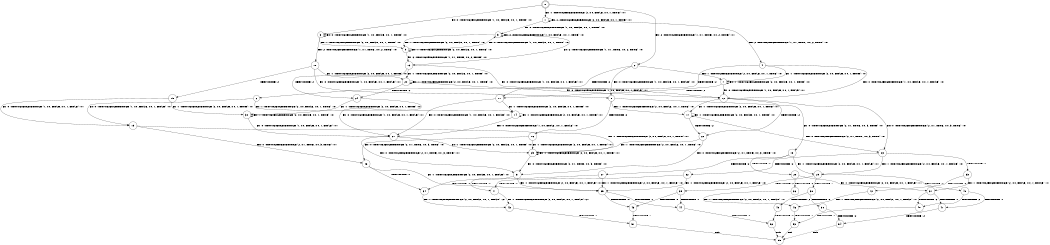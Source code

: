 digraph BCG {
size = "7, 10.5";
center = TRUE;
node [shape = circle];
0 [peripheries = 2];
0 -> 1 [label = "EX !1 !ATOMIC_EXCH_BRANCH (2, +0, FALSE, +0, 1, TRUE) !:0:"];
0 -> 2 [label = "EX !2 !ATOMIC_EXCH_BRANCH (1, +1, TRUE, +0, 2, TRUE) !:0:"];
0 -> 3 [label = "EX !0 !ATOMIC_EXCH_BRANCH (1, +0, FALSE, +0, 1, TRUE) !:0:"];
1 -> 4 [label = "EX !2 !ATOMIC_EXCH_BRANCH (1, +1, TRUE, +0, 2, TRUE) !:0:"];
1 -> 5 [label = "EX !0 !ATOMIC_EXCH_BRANCH (1, +0, FALSE, +0, 1, TRUE) !:0:"];
1 -> 1 [label = "EX !1 !ATOMIC_EXCH_BRANCH (2, +0, FALSE, +0, 1, TRUE) !:0:"];
2 -> 6 [label = "TERMINATE !2"];
2 -> 7 [label = "EX !1 !ATOMIC_EXCH_BRANCH (2, +0, FALSE, +0, 1, TRUE) !:0:"];
2 -> 8 [label = "EX !0 !ATOMIC_EXCH_BRANCH (1, +0, FALSE, +0, 1, FALSE) !:0:"];
3 -> 9 [label = "EX !1 !ATOMIC_EXCH_BRANCH (2, +0, FALSE, +0, 1, TRUE) !:0:"];
3 -> 10 [label = "EX !2 !ATOMIC_EXCH_BRANCH (1, +1, TRUE, +0, 2, TRUE) !:0:"];
3 -> 3 [label = "EX !0 !ATOMIC_EXCH_BRANCH (1, +0, FALSE, +0, 1, TRUE) !:0:"];
4 -> 11 [label = "TERMINATE !2"];
4 -> 12 [label = "EX !0 !ATOMIC_EXCH_BRANCH (1, +0, FALSE, +0, 1, FALSE) !:0:"];
4 -> 7 [label = "EX !1 !ATOMIC_EXCH_BRANCH (2, +0, FALSE, +0, 1, TRUE) !:0:"];
5 -> 13 [label = "EX !2 !ATOMIC_EXCH_BRANCH (1, +1, TRUE, +0, 2, TRUE) !:0:"];
5 -> 9 [label = "EX !1 !ATOMIC_EXCH_BRANCH (2, +0, FALSE, +0, 1, TRUE) !:0:"];
5 -> 5 [label = "EX !0 !ATOMIC_EXCH_BRANCH (1, +0, FALSE, +0, 1, TRUE) !:0:"];
6 -> 14 [label = "EX !1 !ATOMIC_EXCH_BRANCH (2, +0, FALSE, +0, 1, TRUE) !:0:"];
6 -> 15 [label = "EX !0 !ATOMIC_EXCH_BRANCH (1, +0, FALSE, +0, 1, FALSE) !:0:"];
7 -> 11 [label = "TERMINATE !2"];
7 -> 12 [label = "EX !0 !ATOMIC_EXCH_BRANCH (1, +0, FALSE, +0, 1, FALSE) !:0:"];
7 -> 7 [label = "EX !1 !ATOMIC_EXCH_BRANCH (2, +0, FALSE, +0, 1, TRUE) !:0:"];
8 -> 16 [label = "TERMINATE !2"];
8 -> 17 [label = "EX !1 !ATOMIC_EXCH_BRANCH (2, +0, FALSE, +0, 1, TRUE) !:0:"];
8 -> 18 [label = "EX !0 !ATOMIC_EXCH_BRANCH (2, +1, TRUE, +0, 3, TRUE) !:0:"];
9 -> 13 [label = "EX !2 !ATOMIC_EXCH_BRANCH (1, +1, TRUE, +0, 2, TRUE) !:0:"];
9 -> 9 [label = "EX !1 !ATOMIC_EXCH_BRANCH (2, +0, FALSE, +0, 1, TRUE) !:0:"];
9 -> 5 [label = "EX !0 !ATOMIC_EXCH_BRANCH (1, +0, FALSE, +0, 1, TRUE) !:0:"];
10 -> 19 [label = "TERMINATE !2"];
10 -> 20 [label = "EX !1 !ATOMIC_EXCH_BRANCH (2, +0, FALSE, +0, 1, TRUE) !:0:"];
10 -> 8 [label = "EX !0 !ATOMIC_EXCH_BRANCH (1, +0, FALSE, +0, 1, FALSE) !:0:"];
11 -> 21 [label = "EX !0 !ATOMIC_EXCH_BRANCH (1, +0, FALSE, +0, 1, FALSE) !:0:"];
11 -> 14 [label = "EX !1 !ATOMIC_EXCH_BRANCH (2, +0, FALSE, +0, 1, TRUE) !:0:"];
12 -> 22 [label = "TERMINATE !2"];
12 -> 17 [label = "EX !1 !ATOMIC_EXCH_BRANCH (2, +0, FALSE, +0, 1, TRUE) !:0:"];
12 -> 23 [label = "EX !0 !ATOMIC_EXCH_BRANCH (2, +1, TRUE, +0, 3, TRUE) !:0:"];
13 -> 24 [label = "TERMINATE !2"];
13 -> 20 [label = "EX !1 !ATOMIC_EXCH_BRANCH (2, +0, FALSE, +0, 1, TRUE) !:0:"];
13 -> 12 [label = "EX !0 !ATOMIC_EXCH_BRANCH (1, +0, FALSE, +0, 1, FALSE) !:0:"];
14 -> 21 [label = "EX !0 !ATOMIC_EXCH_BRANCH (1, +0, FALSE, +0, 1, FALSE) !:0:"];
14 -> 14 [label = "EX !1 !ATOMIC_EXCH_BRANCH (2, +0, FALSE, +0, 1, TRUE) !:0:"];
15 -> 25 [label = "EX !1 !ATOMIC_EXCH_BRANCH (2, +0, FALSE, +0, 1, TRUE) !:0:"];
15 -> 26 [label = "EX !0 !ATOMIC_EXCH_BRANCH (2, +1, TRUE, +0, 3, TRUE) !:0:"];
16 -> 25 [label = "EX !1 !ATOMIC_EXCH_BRANCH (2, +0, FALSE, +0, 1, TRUE) !:0:"];
16 -> 26 [label = "EX !0 !ATOMIC_EXCH_BRANCH (2, +1, TRUE, +0, 3, TRUE) !:0:"];
17 -> 22 [label = "TERMINATE !2"];
17 -> 17 [label = "EX !1 !ATOMIC_EXCH_BRANCH (2, +0, FALSE, +0, 1, TRUE) !:0:"];
17 -> 23 [label = "EX !0 !ATOMIC_EXCH_BRANCH (2, +1, TRUE, +0, 3, TRUE) !:0:"];
18 -> 27 [label = "TERMINATE !2"];
18 -> 28 [label = "TERMINATE !0"];
18 -> 29 [label = "EX !1 !ATOMIC_EXCH_BRANCH (2, +0, FALSE, +0, 1, FALSE) !:0:"];
19 -> 30 [label = "EX !1 !ATOMIC_EXCH_BRANCH (2, +0, FALSE, +0, 1, TRUE) !:0:"];
19 -> 15 [label = "EX !0 !ATOMIC_EXCH_BRANCH (1, +0, FALSE, +0, 1, FALSE) !:0:"];
20 -> 24 [label = "TERMINATE !2"];
20 -> 20 [label = "EX !1 !ATOMIC_EXCH_BRANCH (2, +0, FALSE, +0, 1, TRUE) !:0:"];
20 -> 12 [label = "EX !0 !ATOMIC_EXCH_BRANCH (1, +0, FALSE, +0, 1, FALSE) !:0:"];
21 -> 25 [label = "EX !1 !ATOMIC_EXCH_BRANCH (2, +0, FALSE, +0, 1, TRUE) !:0:"];
21 -> 31 [label = "EX !0 !ATOMIC_EXCH_BRANCH (2, +1, TRUE, +0, 3, TRUE) !:0:"];
22 -> 25 [label = "EX !1 !ATOMIC_EXCH_BRANCH (2, +0, FALSE, +0, 1, TRUE) !:0:"];
22 -> 31 [label = "EX !0 !ATOMIC_EXCH_BRANCH (2, +1, TRUE, +0, 3, TRUE) !:0:"];
23 -> 32 [label = "TERMINATE !2"];
23 -> 33 [label = "TERMINATE !0"];
23 -> 29 [label = "EX !1 !ATOMIC_EXCH_BRANCH (2, +0, FALSE, +0, 1, FALSE) !:0:"];
24 -> 30 [label = "EX !1 !ATOMIC_EXCH_BRANCH (2, +0, FALSE, +0, 1, TRUE) !:0:"];
24 -> 21 [label = "EX !0 !ATOMIC_EXCH_BRANCH (1, +0, FALSE, +0, 1, FALSE) !:0:"];
25 -> 25 [label = "EX !1 !ATOMIC_EXCH_BRANCH (2, +0, FALSE, +0, 1, TRUE) !:0:"];
25 -> 31 [label = "EX !0 !ATOMIC_EXCH_BRANCH (2, +1, TRUE, +0, 3, TRUE) !:0:"];
26 -> 34 [label = "TERMINATE !0"];
26 -> 35 [label = "EX !1 !ATOMIC_EXCH_BRANCH (2, +0, FALSE, +0, 1, FALSE) !:0:"];
27 -> 34 [label = "TERMINATE !0"];
27 -> 35 [label = "EX !1 !ATOMIC_EXCH_BRANCH (2, +0, FALSE, +0, 1, FALSE) !:0:"];
28 -> 36 [label = "TERMINATE !2"];
28 -> 37 [label = "EX !1 !ATOMIC_EXCH_BRANCH (2, +0, FALSE, +0, 1, FALSE) !:1:"];
29 -> 38 [label = "TERMINATE !1"];
29 -> 39 [label = "TERMINATE !2"];
29 -> 40 [label = "TERMINATE !0"];
30 -> 30 [label = "EX !1 !ATOMIC_EXCH_BRANCH (2, +0, FALSE, +0, 1, TRUE) !:0:"];
30 -> 21 [label = "EX !0 !ATOMIC_EXCH_BRANCH (1, +0, FALSE, +0, 1, FALSE) !:0:"];
31 -> 41 [label = "TERMINATE !0"];
31 -> 35 [label = "EX !1 !ATOMIC_EXCH_BRANCH (2, +0, FALSE, +0, 1, FALSE) !:0:"];
32 -> 41 [label = "TERMINATE !0"];
32 -> 35 [label = "EX !1 !ATOMIC_EXCH_BRANCH (2, +0, FALSE, +0, 1, FALSE) !:0:"];
33 -> 42 [label = "TERMINATE !2"];
33 -> 37 [label = "EX !1 !ATOMIC_EXCH_BRANCH (2, +0, FALSE, +0, 1, FALSE) !:1:"];
34 -> 43 [label = "EX !1 !ATOMIC_EXCH_BRANCH (2, +0, FALSE, +0, 1, FALSE) !:2:"];
35 -> 44 [label = "TERMINATE !1"];
35 -> 45 [label = "TERMINATE !0"];
36 -> 46 [label = "EX !1 !ATOMIC_EXCH_BRANCH (2, +0, FALSE, +0, 1, FALSE) !:1:"];
37 -> 47 [label = "TERMINATE !1"];
37 -> 48 [label = "TERMINATE !2"];
38 -> 49 [label = "TERMINATE !2"];
38 -> 50 [label = "TERMINATE !0"];
39 -> 44 [label = "TERMINATE !1"];
39 -> 45 [label = "TERMINATE !0"];
40 -> 47 [label = "TERMINATE !1"];
40 -> 48 [label = "TERMINATE !2"];
41 -> 43 [label = "EX !1 !ATOMIC_EXCH_BRANCH (2, +0, FALSE, +0, 1, FALSE) !:2:"];
42 -> 46 [label = "EX !1 !ATOMIC_EXCH_BRANCH (2, +0, FALSE, +0, 1, FALSE) !:1:"];
43 -> 51 [label = "TERMINATE !1"];
44 -> 52 [label = "TERMINATE !0"];
45 -> 51 [label = "TERMINATE !1"];
46 -> 53 [label = "TERMINATE !1"];
47 -> 54 [label = "TERMINATE !2"];
48 -> 53 [label = "TERMINATE !1"];
49 -> 52 [label = "TERMINATE !0"];
50 -> 54 [label = "TERMINATE !2"];
51 -> 55 [label = "exit"];
52 -> 55 [label = "exit"];
53 -> 55 [label = "exit"];
54 -> 55 [label = "exit"];
}
